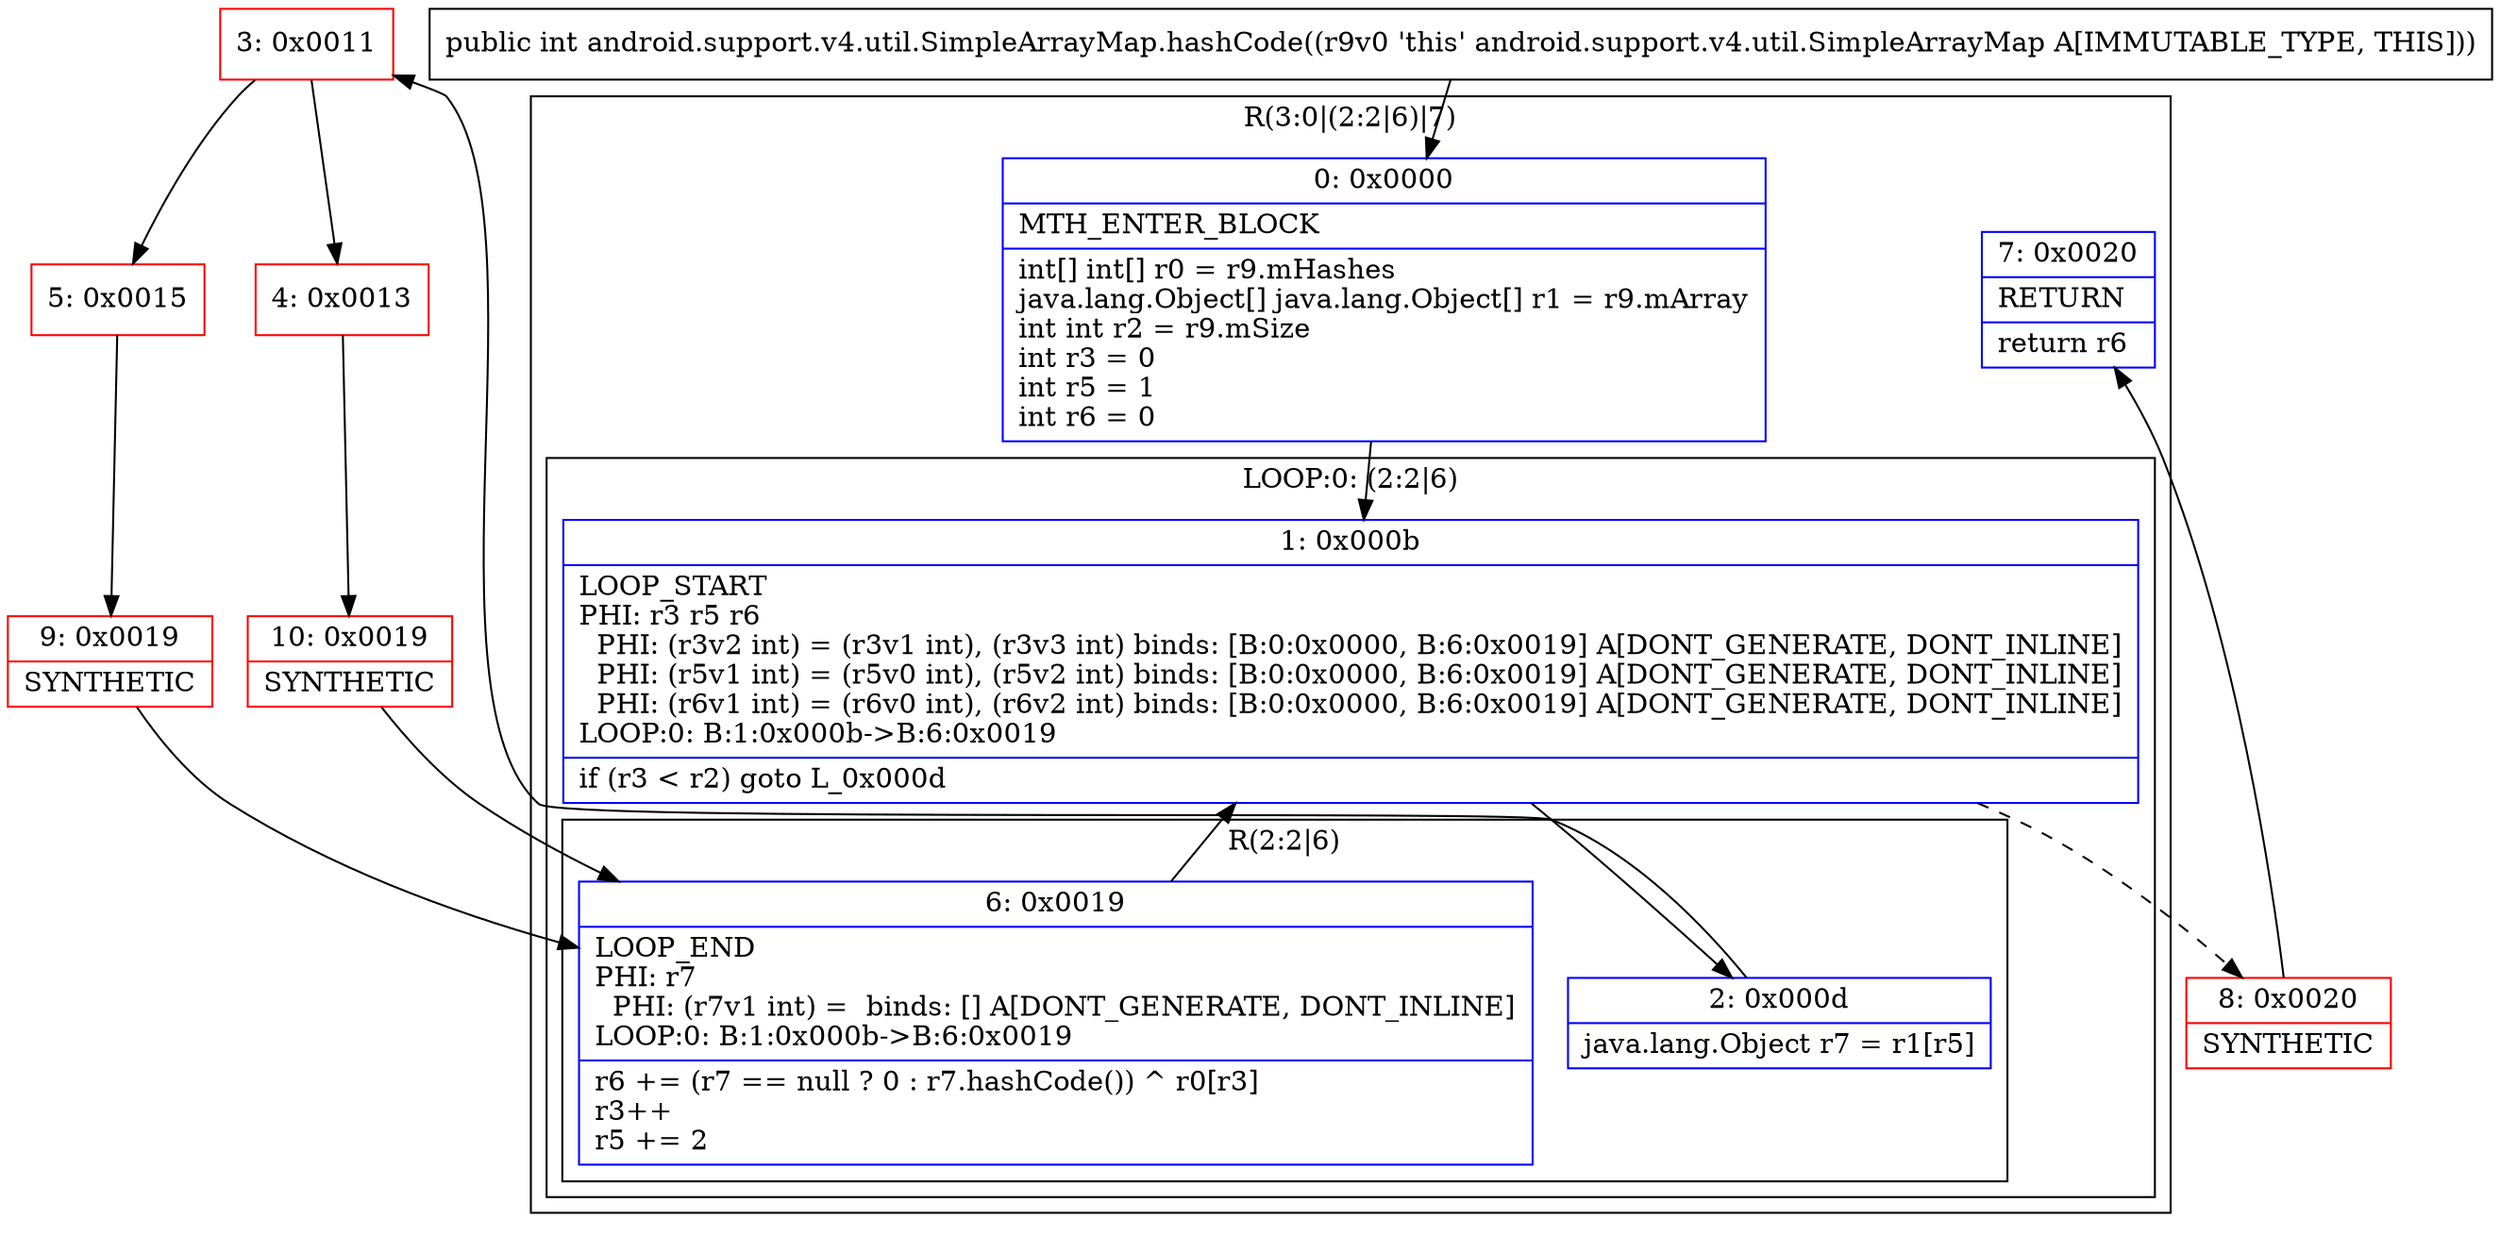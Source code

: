 digraph "CFG forandroid.support.v4.util.SimpleArrayMap.hashCode()I" {
subgraph cluster_Region_1831023559 {
label = "R(3:0|(2:2|6)|7)";
node [shape=record,color=blue];
Node_0 [shape=record,label="{0\:\ 0x0000|MTH_ENTER_BLOCK\l|int[] int[] r0 = r9.mHashes\ljava.lang.Object[] java.lang.Object[] r1 = r9.mArray\lint int r2 = r9.mSize\lint r3 = 0\lint r5 = 1\lint r6 = 0\l}"];
subgraph cluster_LoopRegion_2059173023 {
label = "LOOP:0: (2:2|6)";
node [shape=record,color=blue];
Node_1 [shape=record,label="{1\:\ 0x000b|LOOP_START\lPHI: r3 r5 r6 \l  PHI: (r3v2 int) = (r3v1 int), (r3v3 int) binds: [B:0:0x0000, B:6:0x0019] A[DONT_GENERATE, DONT_INLINE]\l  PHI: (r5v1 int) = (r5v0 int), (r5v2 int) binds: [B:0:0x0000, B:6:0x0019] A[DONT_GENERATE, DONT_INLINE]\l  PHI: (r6v1 int) = (r6v0 int), (r6v2 int) binds: [B:0:0x0000, B:6:0x0019] A[DONT_GENERATE, DONT_INLINE]\lLOOP:0: B:1:0x000b\-\>B:6:0x0019\l|if (r3 \< r2) goto L_0x000d\l}"];
subgraph cluster_Region_1124747344 {
label = "R(2:2|6)";
node [shape=record,color=blue];
Node_2 [shape=record,label="{2\:\ 0x000d|java.lang.Object r7 = r1[r5]\l}"];
Node_6 [shape=record,label="{6\:\ 0x0019|LOOP_END\lPHI: r7 \l  PHI: (r7v1 int) =  binds: [] A[DONT_GENERATE, DONT_INLINE]\lLOOP:0: B:1:0x000b\-\>B:6:0x0019\l|r6 += (r7 == null ? 0 : r7.hashCode()) ^ r0[r3]\lr3++\lr5 += 2\l}"];
}
}
Node_7 [shape=record,label="{7\:\ 0x0020|RETURN\l|return r6\l}"];
}
Node_3 [shape=record,color=red,label="{3\:\ 0x0011}"];
Node_4 [shape=record,color=red,label="{4\:\ 0x0013}"];
Node_5 [shape=record,color=red,label="{5\:\ 0x0015}"];
Node_8 [shape=record,color=red,label="{8\:\ 0x0020|SYNTHETIC\l}"];
Node_9 [shape=record,color=red,label="{9\:\ 0x0019|SYNTHETIC\l}"];
Node_10 [shape=record,color=red,label="{10\:\ 0x0019|SYNTHETIC\l}"];
MethodNode[shape=record,label="{public int android.support.v4.util.SimpleArrayMap.hashCode((r9v0 'this' android.support.v4.util.SimpleArrayMap A[IMMUTABLE_TYPE, THIS])) }"];
MethodNode -> Node_0;
Node_0 -> Node_1;
Node_1 -> Node_2;
Node_1 -> Node_8[style=dashed];
Node_2 -> Node_3;
Node_6 -> Node_1;
Node_3 -> Node_4;
Node_3 -> Node_5;
Node_4 -> Node_10;
Node_5 -> Node_9;
Node_8 -> Node_7;
Node_9 -> Node_6;
Node_10 -> Node_6;
}

